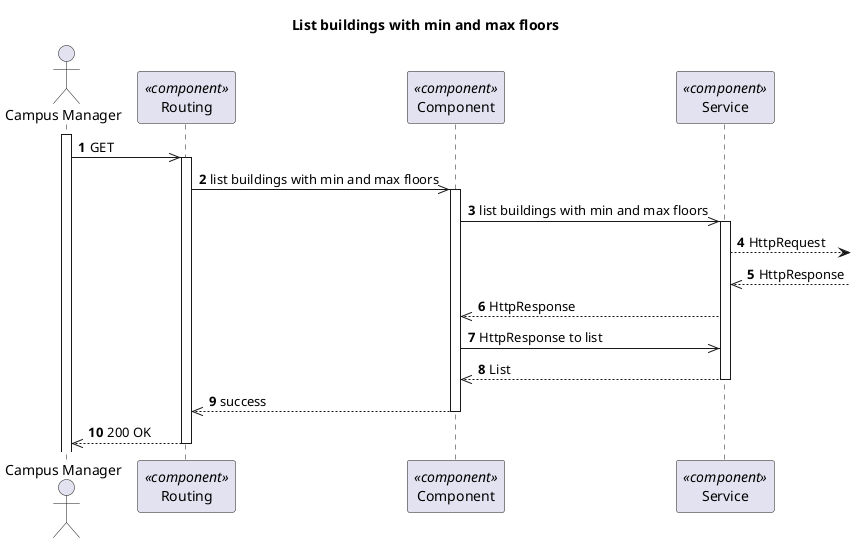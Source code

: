 @startuml Process View - Level 3

autonumber
skinparam packageStyle rect

title List buildings with min and max floors

actor "Campus Manager" as CM
participant "Routing" as routing <<component>>
participant "Component" as comp <<component>>
participant "Service" as service <<component>>

activate CM
CM->> routing : GET
activate routing
routing ->> comp : list buildings with min and max floors

activate comp
comp ->> service : list buildings with min and max floors

activate service
service --> : HttpRequest
service<<--  : HttpResponse
comp <<-- service : HttpResponse
comp ->> service: HttpResponse to list
comp <<-- service : List
deactivate service

comp -->> routing : success
deactivate comp

CM<<-- routing : 200 OK
deactivate routing

@enduml